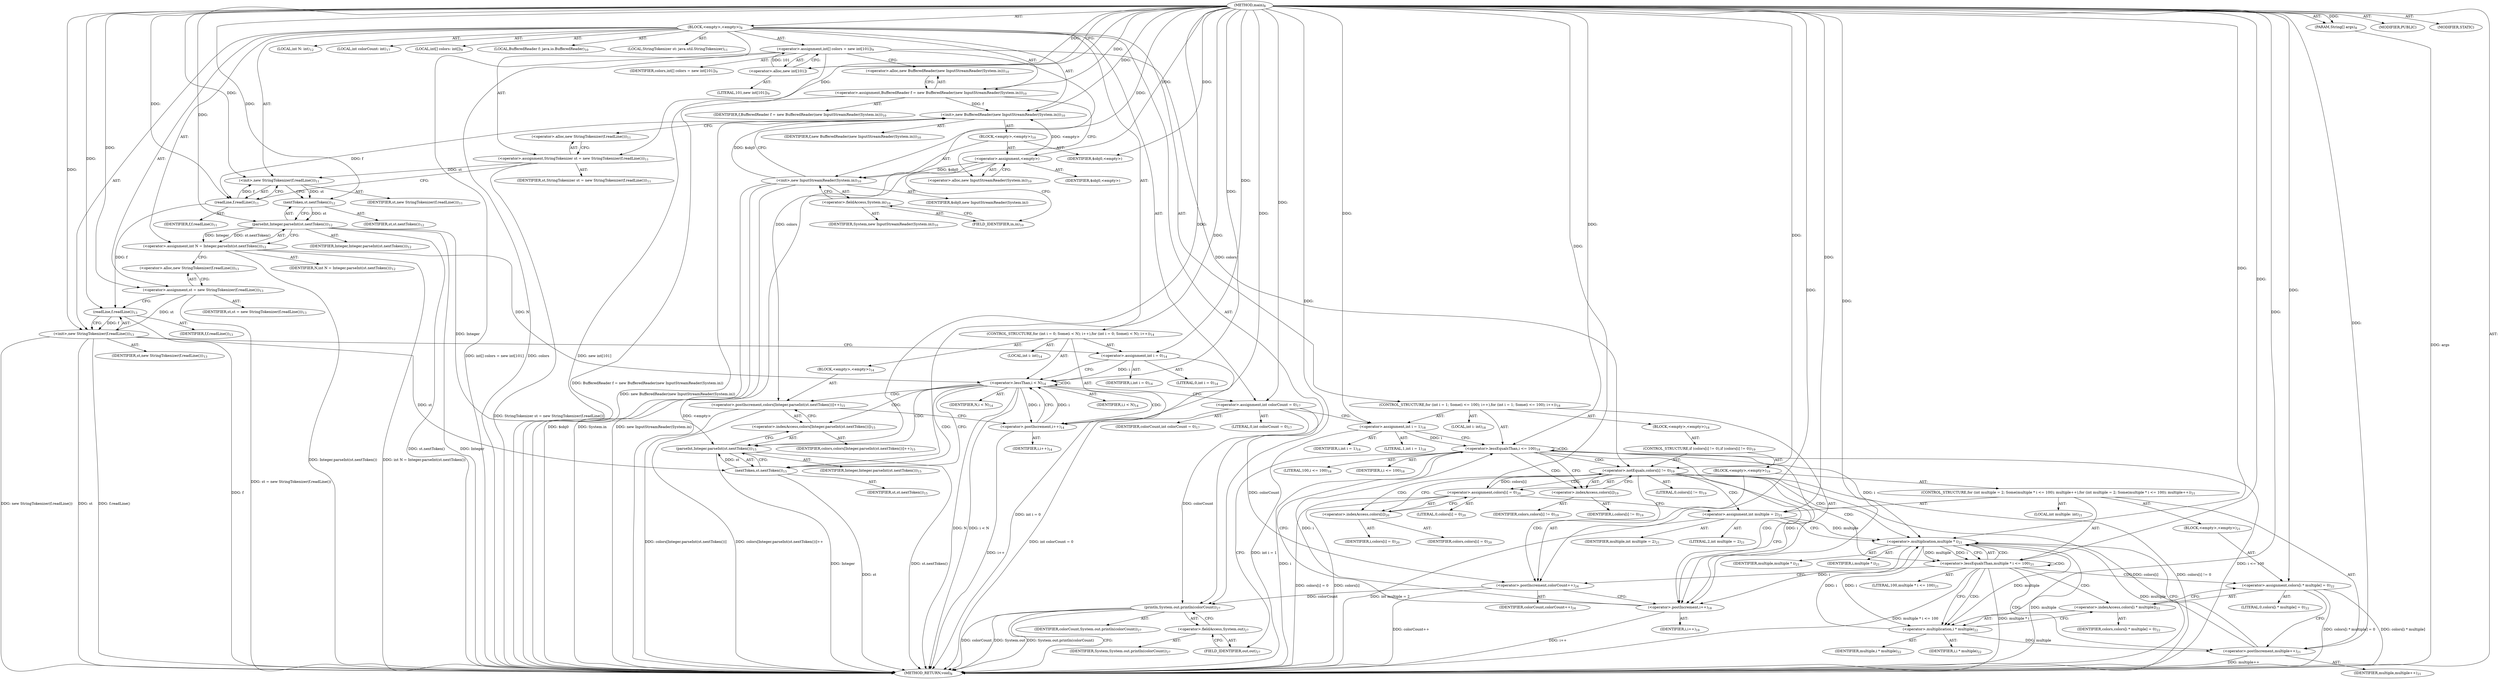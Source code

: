digraph "main" {  
"22" [label = <(METHOD,main)<SUB>8</SUB>> ]
"23" [label = <(PARAM,String[] args)<SUB>8</SUB>> ]
"24" [label = <(BLOCK,&lt;empty&gt;,&lt;empty&gt;)<SUB>8</SUB>> ]
"25" [label = <(LOCAL,int[] colors: int[])<SUB>9</SUB>> ]
"26" [label = <(&lt;operator&gt;.assignment,int[] colors = new int[101])<SUB>9</SUB>> ]
"27" [label = <(IDENTIFIER,colors,int[] colors = new int[101])<SUB>9</SUB>> ]
"28" [label = <(&lt;operator&gt;.alloc,new int[101])> ]
"29" [label = <(LITERAL,101,new int[101])<SUB>9</SUB>> ]
"4" [label = <(LOCAL,BufferedReader f: java.io.BufferedReader)<SUB>10</SUB>> ]
"30" [label = <(&lt;operator&gt;.assignment,BufferedReader f = new BufferedReader(new InputStreamReader(System.in)))<SUB>10</SUB>> ]
"31" [label = <(IDENTIFIER,f,BufferedReader f = new BufferedReader(new InputStreamReader(System.in)))<SUB>10</SUB>> ]
"32" [label = <(&lt;operator&gt;.alloc,new BufferedReader(new InputStreamReader(System.in)))<SUB>10</SUB>> ]
"33" [label = <(&lt;init&gt;,new BufferedReader(new InputStreamReader(System.in)))<SUB>10</SUB>> ]
"3" [label = <(IDENTIFIER,f,new BufferedReader(new InputStreamReader(System.in)))<SUB>10</SUB>> ]
"34" [label = <(BLOCK,&lt;empty&gt;,&lt;empty&gt;)<SUB>10</SUB>> ]
"35" [label = <(&lt;operator&gt;.assignment,&lt;empty&gt;)> ]
"36" [label = <(IDENTIFIER,$obj0,&lt;empty&gt;)> ]
"37" [label = <(&lt;operator&gt;.alloc,new InputStreamReader(System.in))<SUB>10</SUB>> ]
"38" [label = <(&lt;init&gt;,new InputStreamReader(System.in))<SUB>10</SUB>> ]
"39" [label = <(IDENTIFIER,$obj0,new InputStreamReader(System.in))> ]
"40" [label = <(&lt;operator&gt;.fieldAccess,System.in)<SUB>10</SUB>> ]
"41" [label = <(IDENTIFIER,System,new InputStreamReader(System.in))<SUB>10</SUB>> ]
"42" [label = <(FIELD_IDENTIFIER,in,in)<SUB>10</SUB>> ]
"43" [label = <(IDENTIFIER,$obj0,&lt;empty&gt;)> ]
"6" [label = <(LOCAL,StringTokenizer st: java.util.StringTokenizer)<SUB>11</SUB>> ]
"44" [label = <(&lt;operator&gt;.assignment,StringTokenizer st = new StringTokenizer(f.readLine()))<SUB>11</SUB>> ]
"45" [label = <(IDENTIFIER,st,StringTokenizer st = new StringTokenizer(f.readLine()))<SUB>11</SUB>> ]
"46" [label = <(&lt;operator&gt;.alloc,new StringTokenizer(f.readLine()))<SUB>11</SUB>> ]
"47" [label = <(&lt;init&gt;,new StringTokenizer(f.readLine()))<SUB>11</SUB>> ]
"5" [label = <(IDENTIFIER,st,new StringTokenizer(f.readLine()))<SUB>11</SUB>> ]
"48" [label = <(readLine,f.readLine())<SUB>11</SUB>> ]
"49" [label = <(IDENTIFIER,f,f.readLine())<SUB>11</SUB>> ]
"50" [label = <(LOCAL,int N: int)<SUB>12</SUB>> ]
"51" [label = <(&lt;operator&gt;.assignment,int N = Integer.parseInt(st.nextToken()))<SUB>12</SUB>> ]
"52" [label = <(IDENTIFIER,N,int N = Integer.parseInt(st.nextToken()))<SUB>12</SUB>> ]
"53" [label = <(parseInt,Integer.parseInt(st.nextToken()))<SUB>12</SUB>> ]
"54" [label = <(IDENTIFIER,Integer,Integer.parseInt(st.nextToken()))<SUB>12</SUB>> ]
"55" [label = <(nextToken,st.nextToken())<SUB>12</SUB>> ]
"56" [label = <(IDENTIFIER,st,st.nextToken())<SUB>12</SUB>> ]
"57" [label = <(&lt;operator&gt;.assignment,st = new StringTokenizer(f.readLine()))<SUB>13</SUB>> ]
"58" [label = <(IDENTIFIER,st,st = new StringTokenizer(f.readLine()))<SUB>13</SUB>> ]
"59" [label = <(&lt;operator&gt;.alloc,new StringTokenizer(f.readLine()))<SUB>13</SUB>> ]
"60" [label = <(&lt;init&gt;,new StringTokenizer(f.readLine()))<SUB>13</SUB>> ]
"7" [label = <(IDENTIFIER,st,new StringTokenizer(f.readLine()))<SUB>13</SUB>> ]
"61" [label = <(readLine,f.readLine())<SUB>13</SUB>> ]
"62" [label = <(IDENTIFIER,f,f.readLine())<SUB>13</SUB>> ]
"63" [label = <(CONTROL_STRUCTURE,for (int i = 0; Some(i &lt; N); i++),for (int i = 0; Some(i &lt; N); i++))<SUB>14</SUB>> ]
"64" [label = <(LOCAL,int i: int)<SUB>14</SUB>> ]
"65" [label = <(&lt;operator&gt;.assignment,int i = 0)<SUB>14</SUB>> ]
"66" [label = <(IDENTIFIER,i,int i = 0)<SUB>14</SUB>> ]
"67" [label = <(LITERAL,0,int i = 0)<SUB>14</SUB>> ]
"68" [label = <(&lt;operator&gt;.lessThan,i &lt; N)<SUB>14</SUB>> ]
"69" [label = <(IDENTIFIER,i,i &lt; N)<SUB>14</SUB>> ]
"70" [label = <(IDENTIFIER,N,i &lt; N)<SUB>14</SUB>> ]
"71" [label = <(&lt;operator&gt;.postIncrement,i++)<SUB>14</SUB>> ]
"72" [label = <(IDENTIFIER,i,i++)<SUB>14</SUB>> ]
"73" [label = <(BLOCK,&lt;empty&gt;,&lt;empty&gt;)<SUB>14</SUB>> ]
"74" [label = <(&lt;operator&gt;.postIncrement,colors[Integer.parseInt(st.nextToken())]++)<SUB>15</SUB>> ]
"75" [label = <(&lt;operator&gt;.indexAccess,colors[Integer.parseInt(st.nextToken())])<SUB>15</SUB>> ]
"76" [label = <(IDENTIFIER,colors,colors[Integer.parseInt(st.nextToken())]++)<SUB>15</SUB>> ]
"77" [label = <(parseInt,Integer.parseInt(st.nextToken()))<SUB>15</SUB>> ]
"78" [label = <(IDENTIFIER,Integer,Integer.parseInt(st.nextToken()))<SUB>15</SUB>> ]
"79" [label = <(nextToken,st.nextToken())<SUB>15</SUB>> ]
"80" [label = <(IDENTIFIER,st,st.nextToken())<SUB>15</SUB>> ]
"81" [label = <(LOCAL,int colorCount: int)<SUB>17</SUB>> ]
"82" [label = <(&lt;operator&gt;.assignment,int colorCount = 0)<SUB>17</SUB>> ]
"83" [label = <(IDENTIFIER,colorCount,int colorCount = 0)<SUB>17</SUB>> ]
"84" [label = <(LITERAL,0,int colorCount = 0)<SUB>17</SUB>> ]
"85" [label = <(CONTROL_STRUCTURE,for (int i = 1; Some(i &lt;= 100); i++),for (int i = 1; Some(i &lt;= 100); i++))<SUB>18</SUB>> ]
"86" [label = <(LOCAL,int i: int)<SUB>18</SUB>> ]
"87" [label = <(&lt;operator&gt;.assignment,int i = 1)<SUB>18</SUB>> ]
"88" [label = <(IDENTIFIER,i,int i = 1)<SUB>18</SUB>> ]
"89" [label = <(LITERAL,1,int i = 1)<SUB>18</SUB>> ]
"90" [label = <(&lt;operator&gt;.lessEqualsThan,i &lt;= 100)<SUB>18</SUB>> ]
"91" [label = <(IDENTIFIER,i,i &lt;= 100)<SUB>18</SUB>> ]
"92" [label = <(LITERAL,100,i &lt;= 100)<SUB>18</SUB>> ]
"93" [label = <(&lt;operator&gt;.postIncrement,i++)<SUB>18</SUB>> ]
"94" [label = <(IDENTIFIER,i,i++)<SUB>18</SUB>> ]
"95" [label = <(BLOCK,&lt;empty&gt;,&lt;empty&gt;)<SUB>18</SUB>> ]
"96" [label = <(CONTROL_STRUCTURE,if (colors[i] != 0),if (colors[i] != 0))<SUB>19</SUB>> ]
"97" [label = <(&lt;operator&gt;.notEquals,colors[i] != 0)<SUB>19</SUB>> ]
"98" [label = <(&lt;operator&gt;.indexAccess,colors[i])<SUB>19</SUB>> ]
"99" [label = <(IDENTIFIER,colors,colors[i] != 0)<SUB>19</SUB>> ]
"100" [label = <(IDENTIFIER,i,colors[i] != 0)<SUB>19</SUB>> ]
"101" [label = <(LITERAL,0,colors[i] != 0)<SUB>19</SUB>> ]
"102" [label = <(BLOCK,&lt;empty&gt;,&lt;empty&gt;)<SUB>19</SUB>> ]
"103" [label = <(&lt;operator&gt;.assignment,colors[i] = 0)<SUB>20</SUB>> ]
"104" [label = <(&lt;operator&gt;.indexAccess,colors[i])<SUB>20</SUB>> ]
"105" [label = <(IDENTIFIER,colors,colors[i] = 0)<SUB>20</SUB>> ]
"106" [label = <(IDENTIFIER,i,colors[i] = 0)<SUB>20</SUB>> ]
"107" [label = <(LITERAL,0,colors[i] = 0)<SUB>20</SUB>> ]
"108" [label = <(CONTROL_STRUCTURE,for (int multiple = 2; Some(multiple * i &lt;= 100); multiple++),for (int multiple = 2; Some(multiple * i &lt;= 100); multiple++))<SUB>21</SUB>> ]
"109" [label = <(LOCAL,int multiple: int)<SUB>21</SUB>> ]
"110" [label = <(&lt;operator&gt;.assignment,int multiple = 2)<SUB>21</SUB>> ]
"111" [label = <(IDENTIFIER,multiple,int multiple = 2)<SUB>21</SUB>> ]
"112" [label = <(LITERAL,2,int multiple = 2)<SUB>21</SUB>> ]
"113" [label = <(&lt;operator&gt;.lessEqualsThan,multiple * i &lt;= 100)<SUB>21</SUB>> ]
"114" [label = <(&lt;operator&gt;.multiplication,multiple * i)<SUB>21</SUB>> ]
"115" [label = <(IDENTIFIER,multiple,multiple * i)<SUB>21</SUB>> ]
"116" [label = <(IDENTIFIER,i,multiple * i)<SUB>21</SUB>> ]
"117" [label = <(LITERAL,100,multiple * i &lt;= 100)<SUB>21</SUB>> ]
"118" [label = <(&lt;operator&gt;.postIncrement,multiple++)<SUB>21</SUB>> ]
"119" [label = <(IDENTIFIER,multiple,multiple++)<SUB>21</SUB>> ]
"120" [label = <(BLOCK,&lt;empty&gt;,&lt;empty&gt;)<SUB>21</SUB>> ]
"121" [label = <(&lt;operator&gt;.assignment,colors[i * multiple] = 0)<SUB>22</SUB>> ]
"122" [label = <(&lt;operator&gt;.indexAccess,colors[i * multiple])<SUB>22</SUB>> ]
"123" [label = <(IDENTIFIER,colors,colors[i * multiple] = 0)<SUB>22</SUB>> ]
"124" [label = <(&lt;operator&gt;.multiplication,i * multiple)<SUB>22</SUB>> ]
"125" [label = <(IDENTIFIER,i,i * multiple)<SUB>22</SUB>> ]
"126" [label = <(IDENTIFIER,multiple,i * multiple)<SUB>22</SUB>> ]
"127" [label = <(LITERAL,0,colors[i * multiple] = 0)<SUB>22</SUB>> ]
"128" [label = <(&lt;operator&gt;.postIncrement,colorCount++)<SUB>24</SUB>> ]
"129" [label = <(IDENTIFIER,colorCount,colorCount++)<SUB>24</SUB>> ]
"130" [label = <(println,System.out.println(colorCount))<SUB>27</SUB>> ]
"131" [label = <(&lt;operator&gt;.fieldAccess,System.out)<SUB>27</SUB>> ]
"132" [label = <(IDENTIFIER,System,System.out.println(colorCount))<SUB>27</SUB>> ]
"133" [label = <(FIELD_IDENTIFIER,out,out)<SUB>27</SUB>> ]
"134" [label = <(IDENTIFIER,colorCount,System.out.println(colorCount))<SUB>27</SUB>> ]
"135" [label = <(MODIFIER,PUBLIC)> ]
"136" [label = <(MODIFIER,STATIC)> ]
"137" [label = <(METHOD_RETURN,void)<SUB>8</SUB>> ]
  "22" -> "23"  [ label = "AST: "] 
  "22" -> "24"  [ label = "AST: "] 
  "22" -> "135"  [ label = "AST: "] 
  "22" -> "136"  [ label = "AST: "] 
  "22" -> "137"  [ label = "AST: "] 
  "24" -> "25"  [ label = "AST: "] 
  "24" -> "26"  [ label = "AST: "] 
  "24" -> "4"  [ label = "AST: "] 
  "24" -> "30"  [ label = "AST: "] 
  "24" -> "33"  [ label = "AST: "] 
  "24" -> "6"  [ label = "AST: "] 
  "24" -> "44"  [ label = "AST: "] 
  "24" -> "47"  [ label = "AST: "] 
  "24" -> "50"  [ label = "AST: "] 
  "24" -> "51"  [ label = "AST: "] 
  "24" -> "57"  [ label = "AST: "] 
  "24" -> "60"  [ label = "AST: "] 
  "24" -> "63"  [ label = "AST: "] 
  "24" -> "81"  [ label = "AST: "] 
  "24" -> "82"  [ label = "AST: "] 
  "24" -> "85"  [ label = "AST: "] 
  "24" -> "130"  [ label = "AST: "] 
  "26" -> "27"  [ label = "AST: "] 
  "26" -> "28"  [ label = "AST: "] 
  "28" -> "29"  [ label = "AST: "] 
  "30" -> "31"  [ label = "AST: "] 
  "30" -> "32"  [ label = "AST: "] 
  "33" -> "3"  [ label = "AST: "] 
  "33" -> "34"  [ label = "AST: "] 
  "34" -> "35"  [ label = "AST: "] 
  "34" -> "38"  [ label = "AST: "] 
  "34" -> "43"  [ label = "AST: "] 
  "35" -> "36"  [ label = "AST: "] 
  "35" -> "37"  [ label = "AST: "] 
  "38" -> "39"  [ label = "AST: "] 
  "38" -> "40"  [ label = "AST: "] 
  "40" -> "41"  [ label = "AST: "] 
  "40" -> "42"  [ label = "AST: "] 
  "44" -> "45"  [ label = "AST: "] 
  "44" -> "46"  [ label = "AST: "] 
  "47" -> "5"  [ label = "AST: "] 
  "47" -> "48"  [ label = "AST: "] 
  "48" -> "49"  [ label = "AST: "] 
  "51" -> "52"  [ label = "AST: "] 
  "51" -> "53"  [ label = "AST: "] 
  "53" -> "54"  [ label = "AST: "] 
  "53" -> "55"  [ label = "AST: "] 
  "55" -> "56"  [ label = "AST: "] 
  "57" -> "58"  [ label = "AST: "] 
  "57" -> "59"  [ label = "AST: "] 
  "60" -> "7"  [ label = "AST: "] 
  "60" -> "61"  [ label = "AST: "] 
  "61" -> "62"  [ label = "AST: "] 
  "63" -> "64"  [ label = "AST: "] 
  "63" -> "65"  [ label = "AST: "] 
  "63" -> "68"  [ label = "AST: "] 
  "63" -> "71"  [ label = "AST: "] 
  "63" -> "73"  [ label = "AST: "] 
  "65" -> "66"  [ label = "AST: "] 
  "65" -> "67"  [ label = "AST: "] 
  "68" -> "69"  [ label = "AST: "] 
  "68" -> "70"  [ label = "AST: "] 
  "71" -> "72"  [ label = "AST: "] 
  "73" -> "74"  [ label = "AST: "] 
  "74" -> "75"  [ label = "AST: "] 
  "75" -> "76"  [ label = "AST: "] 
  "75" -> "77"  [ label = "AST: "] 
  "77" -> "78"  [ label = "AST: "] 
  "77" -> "79"  [ label = "AST: "] 
  "79" -> "80"  [ label = "AST: "] 
  "82" -> "83"  [ label = "AST: "] 
  "82" -> "84"  [ label = "AST: "] 
  "85" -> "86"  [ label = "AST: "] 
  "85" -> "87"  [ label = "AST: "] 
  "85" -> "90"  [ label = "AST: "] 
  "85" -> "93"  [ label = "AST: "] 
  "85" -> "95"  [ label = "AST: "] 
  "87" -> "88"  [ label = "AST: "] 
  "87" -> "89"  [ label = "AST: "] 
  "90" -> "91"  [ label = "AST: "] 
  "90" -> "92"  [ label = "AST: "] 
  "93" -> "94"  [ label = "AST: "] 
  "95" -> "96"  [ label = "AST: "] 
  "96" -> "97"  [ label = "AST: "] 
  "96" -> "102"  [ label = "AST: "] 
  "97" -> "98"  [ label = "AST: "] 
  "97" -> "101"  [ label = "AST: "] 
  "98" -> "99"  [ label = "AST: "] 
  "98" -> "100"  [ label = "AST: "] 
  "102" -> "103"  [ label = "AST: "] 
  "102" -> "108"  [ label = "AST: "] 
  "102" -> "128"  [ label = "AST: "] 
  "103" -> "104"  [ label = "AST: "] 
  "103" -> "107"  [ label = "AST: "] 
  "104" -> "105"  [ label = "AST: "] 
  "104" -> "106"  [ label = "AST: "] 
  "108" -> "109"  [ label = "AST: "] 
  "108" -> "110"  [ label = "AST: "] 
  "108" -> "113"  [ label = "AST: "] 
  "108" -> "118"  [ label = "AST: "] 
  "108" -> "120"  [ label = "AST: "] 
  "110" -> "111"  [ label = "AST: "] 
  "110" -> "112"  [ label = "AST: "] 
  "113" -> "114"  [ label = "AST: "] 
  "113" -> "117"  [ label = "AST: "] 
  "114" -> "115"  [ label = "AST: "] 
  "114" -> "116"  [ label = "AST: "] 
  "118" -> "119"  [ label = "AST: "] 
  "120" -> "121"  [ label = "AST: "] 
  "121" -> "122"  [ label = "AST: "] 
  "121" -> "127"  [ label = "AST: "] 
  "122" -> "123"  [ label = "AST: "] 
  "122" -> "124"  [ label = "AST: "] 
  "124" -> "125"  [ label = "AST: "] 
  "124" -> "126"  [ label = "AST: "] 
  "128" -> "129"  [ label = "AST: "] 
  "130" -> "131"  [ label = "AST: "] 
  "130" -> "134"  [ label = "AST: "] 
  "131" -> "132"  [ label = "AST: "] 
  "131" -> "133"  [ label = "AST: "] 
  "26" -> "32"  [ label = "CFG: "] 
  "30" -> "37"  [ label = "CFG: "] 
  "33" -> "46"  [ label = "CFG: "] 
  "44" -> "48"  [ label = "CFG: "] 
  "47" -> "55"  [ label = "CFG: "] 
  "51" -> "59"  [ label = "CFG: "] 
  "57" -> "61"  [ label = "CFG: "] 
  "60" -> "65"  [ label = "CFG: "] 
  "82" -> "87"  [ label = "CFG: "] 
  "130" -> "137"  [ label = "CFG: "] 
  "28" -> "26"  [ label = "CFG: "] 
  "32" -> "30"  [ label = "CFG: "] 
  "46" -> "44"  [ label = "CFG: "] 
  "48" -> "47"  [ label = "CFG: "] 
  "53" -> "51"  [ label = "CFG: "] 
  "59" -> "57"  [ label = "CFG: "] 
  "61" -> "60"  [ label = "CFG: "] 
  "65" -> "68"  [ label = "CFG: "] 
  "68" -> "79"  [ label = "CFG: "] 
  "68" -> "82"  [ label = "CFG: "] 
  "71" -> "68"  [ label = "CFG: "] 
  "87" -> "90"  [ label = "CFG: "] 
  "90" -> "98"  [ label = "CFG: "] 
  "90" -> "133"  [ label = "CFG: "] 
  "93" -> "90"  [ label = "CFG: "] 
  "131" -> "130"  [ label = "CFG: "] 
  "35" -> "42"  [ label = "CFG: "] 
  "38" -> "33"  [ label = "CFG: "] 
  "55" -> "53"  [ label = "CFG: "] 
  "74" -> "71"  [ label = "CFG: "] 
  "133" -> "131"  [ label = "CFG: "] 
  "37" -> "35"  [ label = "CFG: "] 
  "40" -> "38"  [ label = "CFG: "] 
  "75" -> "74"  [ label = "CFG: "] 
  "97" -> "104"  [ label = "CFG: "] 
  "97" -> "93"  [ label = "CFG: "] 
  "42" -> "40"  [ label = "CFG: "] 
  "77" -> "75"  [ label = "CFG: "] 
  "98" -> "97"  [ label = "CFG: "] 
  "103" -> "110"  [ label = "CFG: "] 
  "128" -> "93"  [ label = "CFG: "] 
  "79" -> "77"  [ label = "CFG: "] 
  "104" -> "103"  [ label = "CFG: "] 
  "110" -> "114"  [ label = "CFG: "] 
  "113" -> "124"  [ label = "CFG: "] 
  "113" -> "128"  [ label = "CFG: "] 
  "118" -> "114"  [ label = "CFG: "] 
  "114" -> "113"  [ label = "CFG: "] 
  "121" -> "118"  [ label = "CFG: "] 
  "122" -> "121"  [ label = "CFG: "] 
  "124" -> "122"  [ label = "CFG: "] 
  "22" -> "28"  [ label = "CFG: "] 
  "23" -> "137"  [ label = "DDG: args"] 
  "26" -> "137"  [ label = "DDG: colors"] 
  "26" -> "137"  [ label = "DDG: new int[101]"] 
  "26" -> "137"  [ label = "DDG: int[] colors = new int[101]"] 
  "30" -> "137"  [ label = "DDG: BufferedReader f = new BufferedReader(new InputStreamReader(System.in))"] 
  "35" -> "137"  [ label = "DDG: &lt;empty&gt;"] 
  "38" -> "137"  [ label = "DDG: $obj0"] 
  "38" -> "137"  [ label = "DDG: System.in"] 
  "38" -> "137"  [ label = "DDG: new InputStreamReader(System.in)"] 
  "33" -> "137"  [ label = "DDG: new BufferedReader(new InputStreamReader(System.in))"] 
  "44" -> "137"  [ label = "DDG: StringTokenizer st = new StringTokenizer(f.readLine())"] 
  "53" -> "137"  [ label = "DDG: Integer"] 
  "53" -> "137"  [ label = "DDG: st.nextToken()"] 
  "51" -> "137"  [ label = "DDG: Integer.parseInt(st.nextToken())"] 
  "51" -> "137"  [ label = "DDG: int N = Integer.parseInt(st.nextToken())"] 
  "57" -> "137"  [ label = "DDG: st = new StringTokenizer(f.readLine())"] 
  "60" -> "137"  [ label = "DDG: st"] 
  "61" -> "137"  [ label = "DDG: f"] 
  "60" -> "137"  [ label = "DDG: f.readLine()"] 
  "60" -> "137"  [ label = "DDG: new StringTokenizer(f.readLine())"] 
  "65" -> "137"  [ label = "DDG: int i = 0"] 
  "68" -> "137"  [ label = "DDG: N"] 
  "68" -> "137"  [ label = "DDG: i &lt; N"] 
  "82" -> "137"  [ label = "DDG: int colorCount = 0"] 
  "87" -> "137"  [ label = "DDG: int i = 1"] 
  "90" -> "137"  [ label = "DDG: i"] 
  "90" -> "137"  [ label = "DDG: i &lt;= 100"] 
  "130" -> "137"  [ label = "DDG: System.out"] 
  "130" -> "137"  [ label = "DDG: colorCount"] 
  "130" -> "137"  [ label = "DDG: System.out.println(colorCount)"] 
  "97" -> "137"  [ label = "DDG: colors[i]"] 
  "97" -> "137"  [ label = "DDG: colors[i] != 0"] 
  "103" -> "137"  [ label = "DDG: colors[i]"] 
  "103" -> "137"  [ label = "DDG: colors[i] = 0"] 
  "110" -> "137"  [ label = "DDG: int multiple = 2"] 
  "114" -> "137"  [ label = "DDG: multiple"] 
  "113" -> "137"  [ label = "DDG: multiple * i"] 
  "113" -> "137"  [ label = "DDG: multiple * i &lt;= 100"] 
  "128" -> "137"  [ label = "DDG: colorCount++"] 
  "93" -> "137"  [ label = "DDG: i++"] 
  "121" -> "137"  [ label = "DDG: colors[i * multiple]"] 
  "121" -> "137"  [ label = "DDG: colors[i * multiple] = 0"] 
  "118" -> "137"  [ label = "DDG: multiple++"] 
  "77" -> "137"  [ label = "DDG: Integer"] 
  "79" -> "137"  [ label = "DDG: st"] 
  "77" -> "137"  [ label = "DDG: st.nextToken()"] 
  "74" -> "137"  [ label = "DDG: colors[Integer.parseInt(st.nextToken())]"] 
  "74" -> "137"  [ label = "DDG: colors[Integer.parseInt(st.nextToken())]++"] 
  "71" -> "137"  [ label = "DDG: i++"] 
  "22" -> "23"  [ label = "DDG: "] 
  "28" -> "26"  [ label = "DDG: 101"] 
  "22" -> "30"  [ label = "DDG: "] 
  "22" -> "44"  [ label = "DDG: "] 
  "53" -> "51"  [ label = "DDG: Integer"] 
  "53" -> "51"  [ label = "DDG: st.nextToken()"] 
  "22" -> "57"  [ label = "DDG: "] 
  "22" -> "82"  [ label = "DDG: "] 
  "30" -> "33"  [ label = "DDG: f"] 
  "22" -> "33"  [ label = "DDG: "] 
  "35" -> "33"  [ label = "DDG: &lt;empty&gt;"] 
  "38" -> "33"  [ label = "DDG: $obj0"] 
  "44" -> "47"  [ label = "DDG: st"] 
  "22" -> "47"  [ label = "DDG: "] 
  "48" -> "47"  [ label = "DDG: f"] 
  "57" -> "60"  [ label = "DDG: st"] 
  "22" -> "60"  [ label = "DDG: "] 
  "61" -> "60"  [ label = "DDG: f"] 
  "22" -> "65"  [ label = "DDG: "] 
  "22" -> "87"  [ label = "DDG: "] 
  "82" -> "130"  [ label = "DDG: colorCount"] 
  "128" -> "130"  [ label = "DDG: colorCount"] 
  "22" -> "130"  [ label = "DDG: "] 
  "22" -> "28"  [ label = "DDG: "] 
  "22" -> "35"  [ label = "DDG: "] 
  "22" -> "43"  [ label = "DDG: "] 
  "33" -> "48"  [ label = "DDG: f"] 
  "22" -> "48"  [ label = "DDG: "] 
  "22" -> "53"  [ label = "DDG: "] 
  "55" -> "53"  [ label = "DDG: st"] 
  "48" -> "61"  [ label = "DDG: f"] 
  "22" -> "61"  [ label = "DDG: "] 
  "65" -> "68"  [ label = "DDG: i"] 
  "71" -> "68"  [ label = "DDG: i"] 
  "22" -> "68"  [ label = "DDG: "] 
  "51" -> "68"  [ label = "DDG: N"] 
  "68" -> "71"  [ label = "DDG: i"] 
  "22" -> "71"  [ label = "DDG: "] 
  "87" -> "90"  [ label = "DDG: i"] 
  "93" -> "90"  [ label = "DDG: i"] 
  "22" -> "90"  [ label = "DDG: "] 
  "90" -> "93"  [ label = "DDG: i"] 
  "114" -> "93"  [ label = "DDG: i"] 
  "22" -> "93"  [ label = "DDG: "] 
  "35" -> "38"  [ label = "DDG: $obj0"] 
  "22" -> "38"  [ label = "DDG: "] 
  "47" -> "55"  [ label = "DDG: st"] 
  "22" -> "55"  [ label = "DDG: "] 
  "26" -> "74"  [ label = "DDG: colors"] 
  "26" -> "97"  [ label = "DDG: colors"] 
  "103" -> "97"  [ label = "DDG: colors[i]"] 
  "22" -> "97"  [ label = "DDG: "] 
  "22" -> "103"  [ label = "DDG: "] 
  "53" -> "77"  [ label = "DDG: Integer"] 
  "22" -> "77"  [ label = "DDG: "] 
  "79" -> "77"  [ label = "DDG: st"] 
  "22" -> "110"  [ label = "DDG: "] 
  "82" -> "128"  [ label = "DDG: colorCount"] 
  "22" -> "128"  [ label = "DDG: "] 
  "60" -> "79"  [ label = "DDG: st"] 
  "22" -> "79"  [ label = "DDG: "] 
  "114" -> "113"  [ label = "DDG: multiple"] 
  "114" -> "113"  [ label = "DDG: i"] 
  "22" -> "113"  [ label = "DDG: "] 
  "124" -> "118"  [ label = "DDG: multiple"] 
  "22" -> "118"  [ label = "DDG: "] 
  "22" -> "121"  [ label = "DDG: "] 
  "110" -> "114"  [ label = "DDG: multiple"] 
  "118" -> "114"  [ label = "DDG: multiple"] 
  "22" -> "114"  [ label = "DDG: "] 
  "90" -> "114"  [ label = "DDG: i"] 
  "124" -> "114"  [ label = "DDG: i"] 
  "114" -> "124"  [ label = "DDG: i"] 
  "22" -> "124"  [ label = "DDG: "] 
  "114" -> "124"  [ label = "DDG: multiple"] 
  "68" -> "68"  [ label = "CDG: "] 
  "68" -> "77"  [ label = "CDG: "] 
  "68" -> "71"  [ label = "CDG: "] 
  "68" -> "75"  [ label = "CDG: "] 
  "68" -> "74"  [ label = "CDG: "] 
  "68" -> "79"  [ label = "CDG: "] 
  "90" -> "98"  [ label = "CDG: "] 
  "90" -> "97"  [ label = "CDG: "] 
  "90" -> "93"  [ label = "CDG: "] 
  "90" -> "90"  [ label = "CDG: "] 
  "97" -> "113"  [ label = "CDG: "] 
  "97" -> "128"  [ label = "CDG: "] 
  "97" -> "114"  [ label = "CDG: "] 
  "97" -> "103"  [ label = "CDG: "] 
  "97" -> "104"  [ label = "CDG: "] 
  "97" -> "110"  [ label = "CDG: "] 
  "113" -> "113"  [ label = "CDG: "] 
  "113" -> "122"  [ label = "CDG: "] 
  "113" -> "118"  [ label = "CDG: "] 
  "113" -> "114"  [ label = "CDG: "] 
  "113" -> "121"  [ label = "CDG: "] 
  "113" -> "124"  [ label = "CDG: "] 
}
